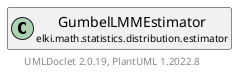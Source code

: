 @startuml
    remove .*\.(Instance|Par|Parameterizer|Factory)$
    set namespaceSeparator none
    hide empty fields
    hide empty methods

    class "<size:14>GumbelLMMEstimator.Par\n<size:10>elki.math.statistics.distribution.estimator" as elki.math.statistics.distribution.estimator.GumbelLMMEstimator.Par [[GumbelLMMEstimator.Par.html]] {
        +make(): GumbelLMMEstimator
    }

    interface "<size:14>Parameterizer\n<size:10>elki.utilities.optionhandling" as elki.utilities.optionhandling.Parameterizer [[../../../../utilities/optionhandling/Parameterizer.html]] {
        {abstract} +make(): Object
    }
    class "<size:14>GumbelLMMEstimator\n<size:10>elki.math.statistics.distribution.estimator" as elki.math.statistics.distribution.estimator.GumbelLMMEstimator [[GumbelLMMEstimator.html]]

    elki.utilities.optionhandling.Parameterizer <|.. elki.math.statistics.distribution.estimator.GumbelLMMEstimator.Par
    elki.math.statistics.distribution.estimator.GumbelLMMEstimator +-- elki.math.statistics.distribution.estimator.GumbelLMMEstimator.Par

    center footer UMLDoclet 2.0.19, PlantUML 1.2022.8
@enduml
